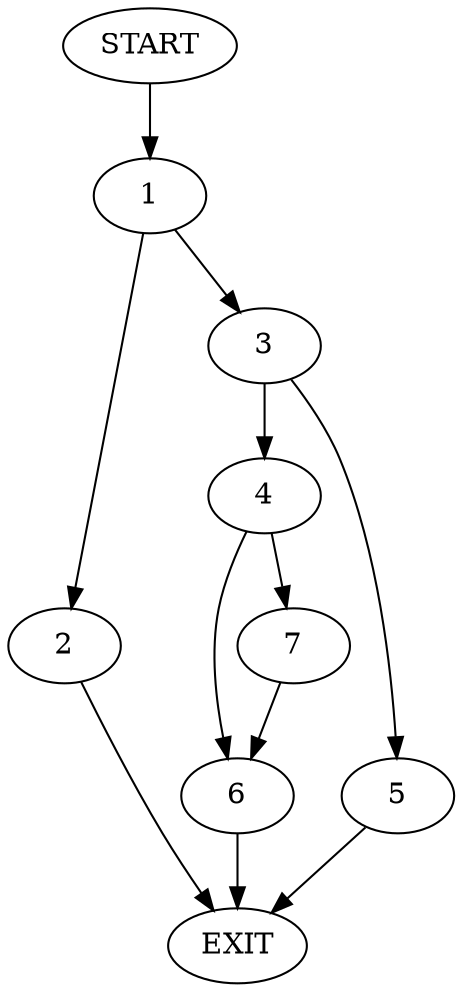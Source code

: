digraph {
0 [label="START"]
8 [label="EXIT"]
0 -> 1
1 -> 2
1 -> 3
3 -> 4
3 -> 5
2 -> 8
5 -> 8
4 -> 6
4 -> 7
7 -> 6
6 -> 8
}
